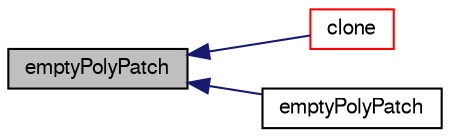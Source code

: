 digraph "emptyPolyPatch"
{
  bgcolor="transparent";
  edge [fontname="FreeSans",fontsize="10",labelfontname="FreeSans",labelfontsize="10"];
  node [fontname="FreeSans",fontsize="10",shape=record];
  rankdir="LR";
  Node1 [label="emptyPolyPatch",height=0.2,width=0.4,color="black", fillcolor="grey75", style="filled", fontcolor="black"];
  Node1 -> Node2 [dir="back",color="midnightblue",fontsize="10",style="solid",fontname="FreeSans"];
  Node2 [label="clone",height=0.2,width=0.4,color="red",URL="$a27442.html#adbf8c0a436d777bd346c3ab2a4b087df",tooltip="Construct and return a clone, resetting the boundary mesh. "];
  Node1 -> Node4 [dir="back",color="midnightblue",fontsize="10",style="solid",fontname="FreeSans"];
  Node4 [label="emptyPolyPatch",height=0.2,width=0.4,color="black",URL="$a27442.html#a031b5edf1c584073df48552eb725cd7a",tooltip="Construct from dictionary. "];
}
